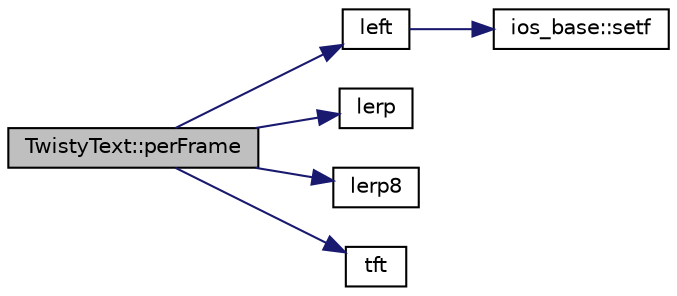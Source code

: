 digraph "TwistyText::perFrame"
{
 // LATEX_PDF_SIZE
  edge [fontname="Helvetica",fontsize="10",labelfontname="Helvetica",labelfontsize="10"];
  node [fontname="Helvetica",fontsize="10",shape=record];
  rankdir="LR";
  Node1 [label="TwistyText::perFrame",height=0.2,width=0.4,color="black", fillcolor="grey75", style="filled", fontcolor="black",tooltip=" "];
  Node1 -> Node2 [color="midnightblue",fontsize="10",style="solid",fontname="Helvetica"];
  Node2 [label="left",height=0.2,width=0.4,color="black", fillcolor="white", style="filled",URL="$ios_8h.html#a24a80a73f0a0d2d72d1cb74f49ff4759",tooltip=" "];
  Node2 -> Node3 [color="midnightblue",fontsize="10",style="solid",fontname="Helvetica"];
  Node3 [label="ios_base::setf",height=0.2,width=0.4,color="black", fillcolor="white", style="filled",URL="$classios__base.html#ab5db835cb45bba7684ebf72d9a3cccb4",tooltip=" "];
  Node1 -> Node4 [color="midnightblue",fontsize="10",style="solid",fontname="Helvetica"];
  Node4 [label="lerp",height=0.2,width=0.4,color="black", fillcolor="white", style="filled",URL="$_math_util_8h.html#a81990fce6f19bce5fc3989fae017ffb1",tooltip=" "];
  Node1 -> Node5 [color="midnightblue",fontsize="10",style="solid",fontname="Helvetica"];
  Node5 [label="lerp8",height=0.2,width=0.4,color="black", fillcolor="white", style="filled",URL="$_math_util_8h.html#af3085a6b3519e0288cf74e7395213456",tooltip=" "];
  Node1 -> Node6 [color="midnightblue",fontsize="10",style="solid",fontname="Helvetica"];
  Node6 [label="tft",height=0.2,width=0.4,color="black", fillcolor="white", style="filled",URL="$_app_manager_8h.html#a02651bfd33ab4b159cf8e4e3ee120c2f",tooltip=" "];
}
